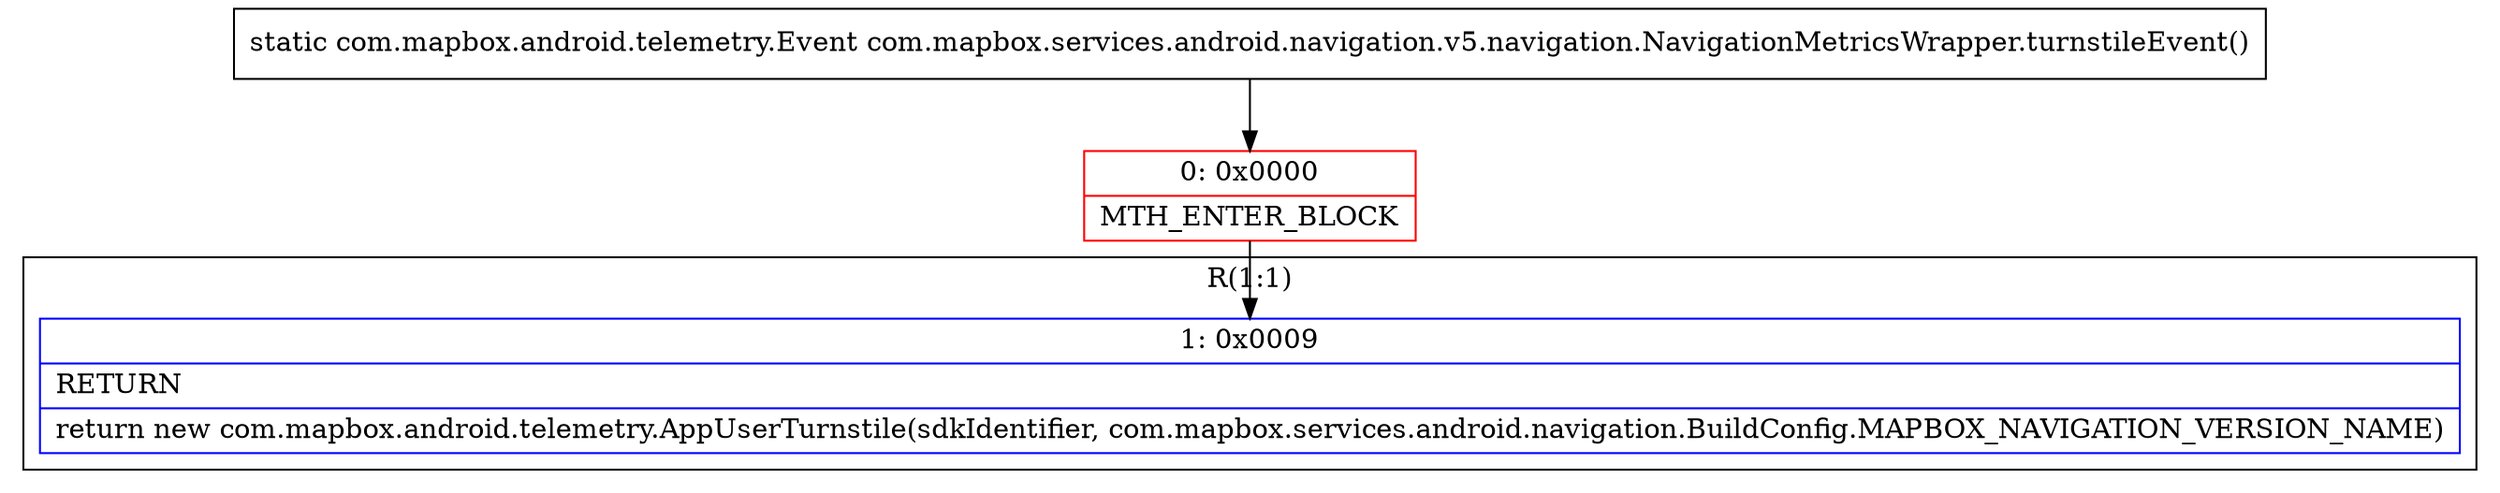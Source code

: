 digraph "CFG forcom.mapbox.services.android.navigation.v5.navigation.NavigationMetricsWrapper.turnstileEvent()Lcom\/mapbox\/android\/telemetry\/Event;" {
subgraph cluster_Region_746823986 {
label = "R(1:1)";
node [shape=record,color=blue];
Node_1 [shape=record,label="{1\:\ 0x0009|RETURN\l|return new com.mapbox.android.telemetry.AppUserTurnstile(sdkIdentifier, com.mapbox.services.android.navigation.BuildConfig.MAPBOX_NAVIGATION_VERSION_NAME)\l}"];
}
Node_0 [shape=record,color=red,label="{0\:\ 0x0000|MTH_ENTER_BLOCK\l}"];
MethodNode[shape=record,label="{static com.mapbox.android.telemetry.Event com.mapbox.services.android.navigation.v5.navigation.NavigationMetricsWrapper.turnstileEvent() }"];
MethodNode -> Node_0;
Node_0 -> Node_1;
}

